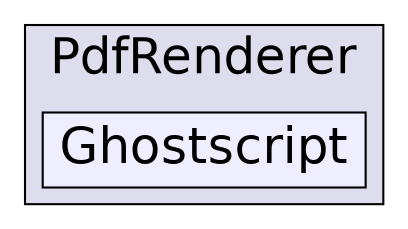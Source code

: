 digraph "C:/Users/nathanael/Documents/resizer/Contrib/PdfRenderer/PdfRenderer/Ghostscript" {
  compound=true
  node [ fontsize="24", fontname="Helvetica"];
  edge [ labelfontsize="24", labelfontname="Helvetica"];
  subgraph clusterdir_edaf2809ddd543c19cb57d3df979c4d1 {
    graph [ bgcolor="#ddddee", pencolor="black", label="PdfRenderer" fontname="Helvetica", fontsize="24", URL="dir_edaf2809ddd543c19cb57d3df979c4d1.html"]
  dir_375eed7174672c5f5c59295d4d1c822d [shape=box, label="Ghostscript", style="filled", fillcolor="#eeeeff", pencolor="black", URL="dir_375eed7174672c5f5c59295d4d1c822d.html"];
  }
}
